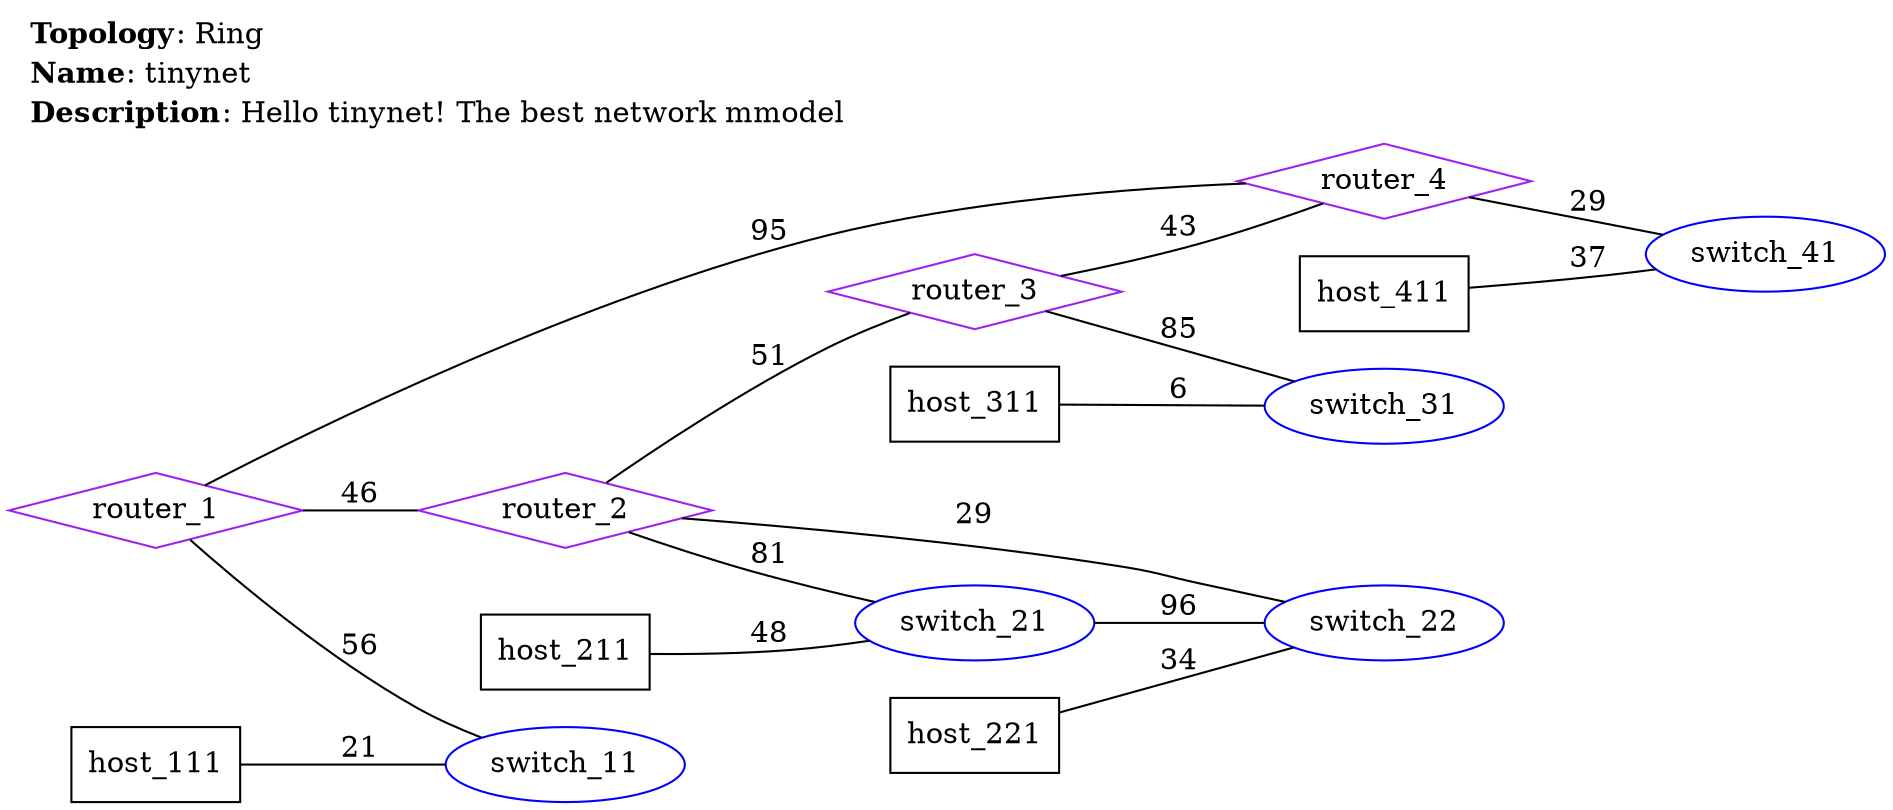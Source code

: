 graph tinynet {
    rankdir=LR;
    labelloc=top;
    labeljust=left;
    label=<
    <TABLE BORDER="0" CELLBORDER="0" CELLSPACING="0">
        <TR><TD ALIGN="LEFT"><B>Topology</B>: Ring</TD></TR>
        <TR><TD ALIGN="LEFT"><B>Name</B>: tinynet</TD></TR>
        <TR><TD ALIGN="LEFT"><B>Description</B>: Hello tinynet! The best network mmodel</TD></TR>
    </TABLE>
    >;
    "router_1" [shape=diamond, color=purple, label="router_1"];
    "router_2" [shape=diamond, color=purple, label="router_2"];
    "router_3" [shape=diamond, color=purple, label="router_3"];
    "router_4" [shape=diamond, color=purple, label="router_4"];
    "switch_11" [shape=ellipse, color=blue, label="switch_11"];
    "switch_21" [shape=ellipse, color=blue, label="switch_21"];
    "switch_22" [shape=ellipse, color=blue, label="switch_22"];
    "switch_31" [shape=ellipse, color=blue, label="switch_31"];
    "switch_41" [shape=ellipse, color=blue, label="switch_41"];
    "host_111" [shape=box, color=black, label="host_111"];
    "host_211" [shape=box, color=black, label="host_211"];
    "host_221" [shape=box, color=black, label="host_221"];
    "host_311" [shape=box, color=black, label="host_311"];
    "host_411" [shape=box, color=black, label="host_411"];
    "router_1" -- "router_2" [label="46"];
    "router_1" -- "router_4" [label="95"];
    "router_1" -- "switch_11" [label="56"];
    "router_2" -- "router_3" [label="51"];
    "router_2" -- "switch_21" [label="81"];
    "router_2" -- "switch_22" [label="29"];
    "router_3" -- "router_4" [label="43"];
    "router_3" -- "switch_31" [label="85"];
    "router_4" -- "switch_41" [label="29"];
    "switch_21" -- "switch_22" [label="96"];
    "host_111" -- "switch_11" [label="21"];
    "host_211" -- "switch_21" [label="48"];
    "host_221" -- "switch_22" [label="34"];
    "host_311" -- "switch_31" [label="6"];
    "host_411" -- "switch_41" [label="37"];
}
